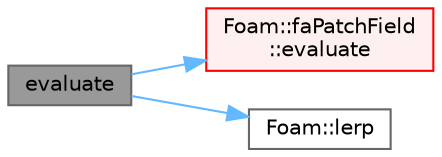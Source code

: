 digraph "evaluate"
{
 // LATEX_PDF_SIZE
  bgcolor="transparent";
  edge [fontname=Helvetica,fontsize=10,labelfontname=Helvetica,labelfontsize=10];
  node [fontname=Helvetica,fontsize=10,shape=box,height=0.2,width=0.4];
  rankdir="LR";
  Node1 [id="Node000001",label="evaluate",height=0.2,width=0.4,color="gray40", fillcolor="grey60", style="filled", fontcolor="black",tooltip=" "];
  Node1 -> Node2 [id="edge1_Node000001_Node000002",color="steelblue1",style="solid",tooltip=" "];
  Node2 [id="Node000002",label="Foam::faPatchField\l::evaluate",height=0.2,width=0.4,color="red", fillcolor="#FFF0F0", style="filled",URL="$classFoam_1_1faPatchField.html#a1a4ebfb8aa4dc581e54081a12bfbd0d3",tooltip=" "];
  Node1 -> Node4 [id="edge2_Node000001_Node000004",color="steelblue1",style="solid",tooltip=" "];
  Node4 [id="Node000004",label="Foam::lerp",height=0.2,width=0.4,color="grey40", fillcolor="white", style="filled",URL="$namespaceFoam.html#af104b2b6aa333104714c8f020def2c73",tooltip=" "];
}
